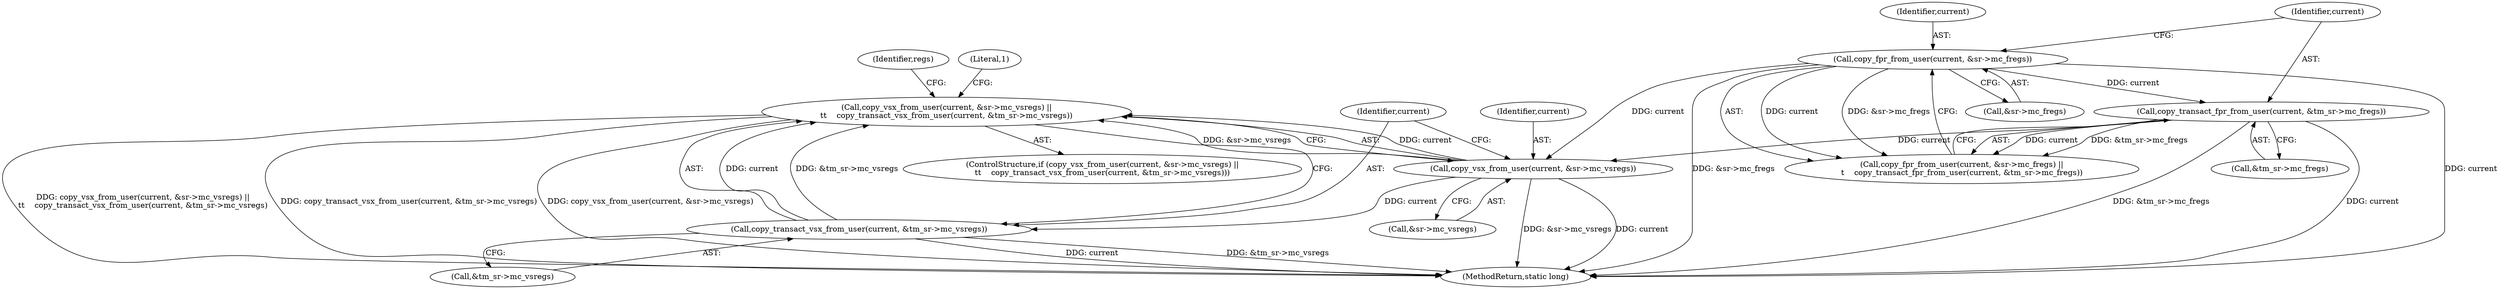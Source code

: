 digraph "0_linux_d2b9d2a5ad5ef04ff978c9923d19730cb05efd55@API" {
"1000336" [label="(Call,copy_vsx_from_user(current, &sr->mc_vsregs) ||\n\t\t    copy_transact_vsx_from_user(current, &tm_sr->mc_vsregs))"];
"1000337" [label="(Call,copy_vsx_from_user(current, &sr->mc_vsregs))"];
"1000311" [label="(Call,copy_fpr_from_user(current, &sr->mc_fregs))"];
"1000317" [label="(Call,copy_transact_fpr_from_user(current, &tm_sr->mc_fregs))"];
"1000343" [label="(Call,copy_transact_vsx_from_user(current, &tm_sr->mc_vsregs))"];
"1000312" [label="(Identifier,current)"];
"1000343" [label="(Call,copy_transact_vsx_from_user(current, &tm_sr->mc_vsregs))"];
"1000350" [label="(Literal,1)"];
"1000345" [label="(Call,&tm_sr->mc_vsregs)"];
"1000338" [label="(Identifier,current)"];
"1000318" [label="(Identifier,current)"];
"1000336" [label="(Call,copy_vsx_from_user(current, &sr->mc_vsregs) ||\n\t\t    copy_transact_vsx_from_user(current, &tm_sr->mc_vsregs))"];
"1000396" [label="(Identifier,regs)"];
"1000317" [label="(Call,copy_transact_fpr_from_user(current, &tm_sr->mc_fregs))"];
"1000337" [label="(Call,copy_vsx_from_user(current, &sr->mc_vsregs))"];
"1000335" [label="(ControlStructure,if (copy_vsx_from_user(current, &sr->mc_vsregs) ||\n\t\t    copy_transact_vsx_from_user(current, &tm_sr->mc_vsregs)))"];
"1000313" [label="(Call,&sr->mc_fregs)"];
"1000540" [label="(MethodReturn,static long)"];
"1000344" [label="(Identifier,current)"];
"1000339" [label="(Call,&sr->mc_vsregs)"];
"1000311" [label="(Call,copy_fpr_from_user(current, &sr->mc_fregs))"];
"1000319" [label="(Call,&tm_sr->mc_fregs)"];
"1000310" [label="(Call,copy_fpr_from_user(current, &sr->mc_fregs) ||\n\t    copy_transact_fpr_from_user(current, &tm_sr->mc_fregs))"];
"1000336" -> "1000335"  [label="AST: "];
"1000336" -> "1000337"  [label="CFG: "];
"1000336" -> "1000343"  [label="CFG: "];
"1000337" -> "1000336"  [label="AST: "];
"1000343" -> "1000336"  [label="AST: "];
"1000350" -> "1000336"  [label="CFG: "];
"1000396" -> "1000336"  [label="CFG: "];
"1000336" -> "1000540"  [label="DDG: copy_vsx_from_user(current, &sr->mc_vsregs) ||\n\t\t    copy_transact_vsx_from_user(current, &tm_sr->mc_vsregs)"];
"1000336" -> "1000540"  [label="DDG: copy_transact_vsx_from_user(current, &tm_sr->mc_vsregs)"];
"1000336" -> "1000540"  [label="DDG: copy_vsx_from_user(current, &sr->mc_vsregs)"];
"1000337" -> "1000336"  [label="DDG: current"];
"1000337" -> "1000336"  [label="DDG: &sr->mc_vsregs"];
"1000343" -> "1000336"  [label="DDG: current"];
"1000343" -> "1000336"  [label="DDG: &tm_sr->mc_vsregs"];
"1000337" -> "1000339"  [label="CFG: "];
"1000338" -> "1000337"  [label="AST: "];
"1000339" -> "1000337"  [label="AST: "];
"1000344" -> "1000337"  [label="CFG: "];
"1000337" -> "1000540"  [label="DDG: &sr->mc_vsregs"];
"1000337" -> "1000540"  [label="DDG: current"];
"1000311" -> "1000337"  [label="DDG: current"];
"1000317" -> "1000337"  [label="DDG: current"];
"1000337" -> "1000343"  [label="DDG: current"];
"1000311" -> "1000310"  [label="AST: "];
"1000311" -> "1000313"  [label="CFG: "];
"1000312" -> "1000311"  [label="AST: "];
"1000313" -> "1000311"  [label="AST: "];
"1000318" -> "1000311"  [label="CFG: "];
"1000310" -> "1000311"  [label="CFG: "];
"1000311" -> "1000540"  [label="DDG: current"];
"1000311" -> "1000540"  [label="DDG: &sr->mc_fregs"];
"1000311" -> "1000310"  [label="DDG: current"];
"1000311" -> "1000310"  [label="DDG: &sr->mc_fregs"];
"1000311" -> "1000317"  [label="DDG: current"];
"1000317" -> "1000310"  [label="AST: "];
"1000317" -> "1000319"  [label="CFG: "];
"1000318" -> "1000317"  [label="AST: "];
"1000319" -> "1000317"  [label="AST: "];
"1000310" -> "1000317"  [label="CFG: "];
"1000317" -> "1000540"  [label="DDG: current"];
"1000317" -> "1000540"  [label="DDG: &tm_sr->mc_fregs"];
"1000317" -> "1000310"  [label="DDG: current"];
"1000317" -> "1000310"  [label="DDG: &tm_sr->mc_fregs"];
"1000343" -> "1000345"  [label="CFG: "];
"1000344" -> "1000343"  [label="AST: "];
"1000345" -> "1000343"  [label="AST: "];
"1000343" -> "1000540"  [label="DDG: current"];
"1000343" -> "1000540"  [label="DDG: &tm_sr->mc_vsregs"];
}
